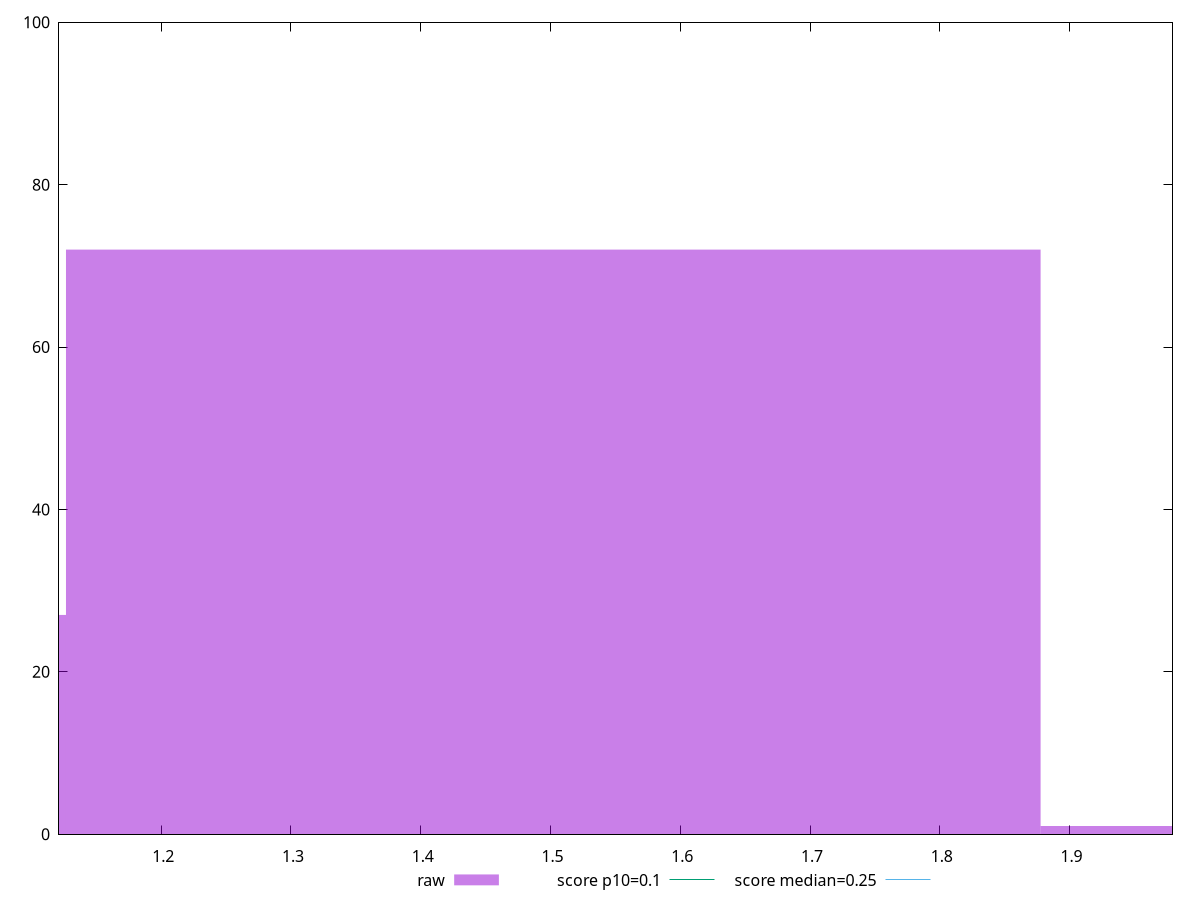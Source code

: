 reset

$raw <<EOF
1.5021409338884775 72
0.7510704669442387 27
2.253211400832716 1
EOF

set key outside below
set boxwidth 0.7510704669442387
set xrange [1.121230978012085:1.9793298882378472]
set yrange [0:100]
set trange [0:100]
set style fill transparent solid 0.5 noborder

set parametric
set terminal svg size 640, 490 enhanced background rgb 'white'
set output "report_00026_2021-02-22T21:38:55.199Z/cumulative-layout-shift/samples/pages/raw/histogram.svg"

plot $raw title "raw" with boxes, \
     0.1,t title "score p10=0.1", \
     0.25,t title "score median=0.25"

reset
